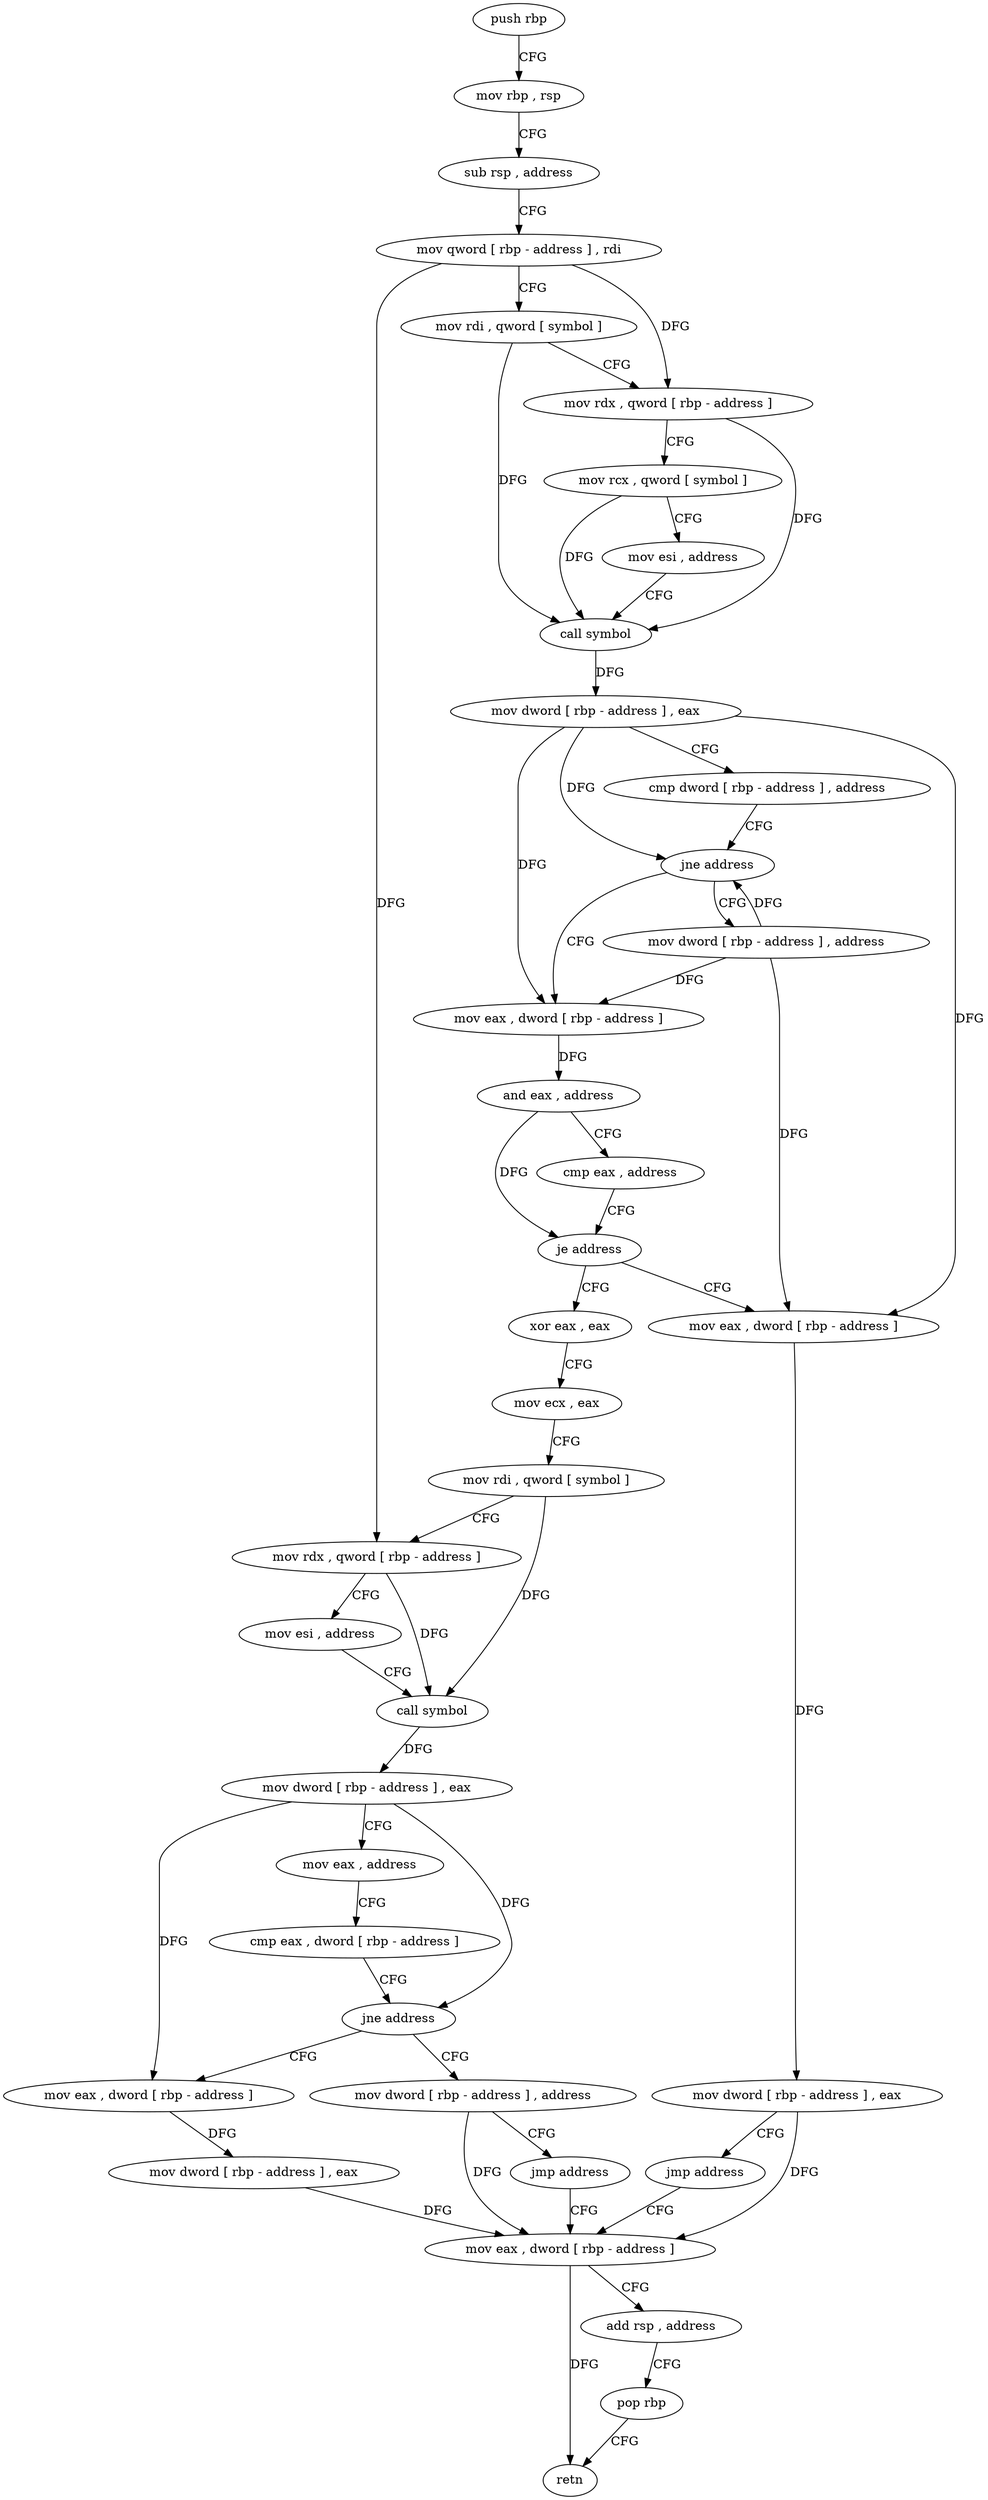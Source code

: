 digraph "func" {
"4215072" [label = "push rbp" ]
"4215073" [label = "mov rbp , rsp" ]
"4215076" [label = "sub rsp , address" ]
"4215080" [label = "mov qword [ rbp - address ] , rdi" ]
"4215084" [label = "mov rdi , qword [ symbol ]" ]
"4215092" [label = "mov rdx , qword [ rbp - address ]" ]
"4215096" [label = "mov rcx , qword [ symbol ]" ]
"4215104" [label = "mov esi , address" ]
"4215109" [label = "call symbol" ]
"4215114" [label = "mov dword [ rbp - address ] , eax" ]
"4215117" [label = "cmp dword [ rbp - address ] , address" ]
"4215121" [label = "jne address" ]
"4215134" [label = "mov eax , dword [ rbp - address ]" ]
"4215127" [label = "mov dword [ rbp - address ] , address" ]
"4215137" [label = "and eax , address" ]
"4215140" [label = "cmp eax , address" ]
"4215143" [label = "je address" ]
"4215160" [label = "xor eax , eax" ]
"4215149" [label = "mov eax , dword [ rbp - address ]" ]
"4215162" [label = "mov ecx , eax" ]
"4215164" [label = "mov rdi , qword [ symbol ]" ]
"4215172" [label = "mov rdx , qword [ rbp - address ]" ]
"4215176" [label = "mov esi , address" ]
"4215181" [label = "call symbol" ]
"4215186" [label = "mov dword [ rbp - address ] , eax" ]
"4215189" [label = "mov eax , address" ]
"4215194" [label = "cmp eax , dword [ rbp - address ]" ]
"4215197" [label = "jne address" ]
"4215215" [label = "mov eax , dword [ rbp - address ]" ]
"4215203" [label = "mov dword [ rbp - address ] , address" ]
"4215152" [label = "mov dword [ rbp - address ] , eax" ]
"4215155" [label = "jmp address" ]
"4215221" [label = "mov eax , dword [ rbp - address ]" ]
"4215218" [label = "mov dword [ rbp - address ] , eax" ]
"4215210" [label = "jmp address" ]
"4215224" [label = "add rsp , address" ]
"4215228" [label = "pop rbp" ]
"4215229" [label = "retn" ]
"4215072" -> "4215073" [ label = "CFG" ]
"4215073" -> "4215076" [ label = "CFG" ]
"4215076" -> "4215080" [ label = "CFG" ]
"4215080" -> "4215084" [ label = "CFG" ]
"4215080" -> "4215092" [ label = "DFG" ]
"4215080" -> "4215172" [ label = "DFG" ]
"4215084" -> "4215092" [ label = "CFG" ]
"4215084" -> "4215109" [ label = "DFG" ]
"4215092" -> "4215096" [ label = "CFG" ]
"4215092" -> "4215109" [ label = "DFG" ]
"4215096" -> "4215104" [ label = "CFG" ]
"4215096" -> "4215109" [ label = "DFG" ]
"4215104" -> "4215109" [ label = "CFG" ]
"4215109" -> "4215114" [ label = "DFG" ]
"4215114" -> "4215117" [ label = "CFG" ]
"4215114" -> "4215121" [ label = "DFG" ]
"4215114" -> "4215134" [ label = "DFG" ]
"4215114" -> "4215149" [ label = "DFG" ]
"4215117" -> "4215121" [ label = "CFG" ]
"4215121" -> "4215134" [ label = "CFG" ]
"4215121" -> "4215127" [ label = "CFG" ]
"4215134" -> "4215137" [ label = "DFG" ]
"4215127" -> "4215134" [ label = "DFG" ]
"4215127" -> "4215121" [ label = "DFG" ]
"4215127" -> "4215149" [ label = "DFG" ]
"4215137" -> "4215140" [ label = "CFG" ]
"4215137" -> "4215143" [ label = "DFG" ]
"4215140" -> "4215143" [ label = "CFG" ]
"4215143" -> "4215160" [ label = "CFG" ]
"4215143" -> "4215149" [ label = "CFG" ]
"4215160" -> "4215162" [ label = "CFG" ]
"4215149" -> "4215152" [ label = "DFG" ]
"4215162" -> "4215164" [ label = "CFG" ]
"4215164" -> "4215172" [ label = "CFG" ]
"4215164" -> "4215181" [ label = "DFG" ]
"4215172" -> "4215176" [ label = "CFG" ]
"4215172" -> "4215181" [ label = "DFG" ]
"4215176" -> "4215181" [ label = "CFG" ]
"4215181" -> "4215186" [ label = "DFG" ]
"4215186" -> "4215189" [ label = "CFG" ]
"4215186" -> "4215197" [ label = "DFG" ]
"4215186" -> "4215215" [ label = "DFG" ]
"4215189" -> "4215194" [ label = "CFG" ]
"4215194" -> "4215197" [ label = "CFG" ]
"4215197" -> "4215215" [ label = "CFG" ]
"4215197" -> "4215203" [ label = "CFG" ]
"4215215" -> "4215218" [ label = "DFG" ]
"4215203" -> "4215210" [ label = "CFG" ]
"4215203" -> "4215221" [ label = "DFG" ]
"4215152" -> "4215155" [ label = "CFG" ]
"4215152" -> "4215221" [ label = "DFG" ]
"4215155" -> "4215221" [ label = "CFG" ]
"4215221" -> "4215224" [ label = "CFG" ]
"4215221" -> "4215229" [ label = "DFG" ]
"4215218" -> "4215221" [ label = "DFG" ]
"4215210" -> "4215221" [ label = "CFG" ]
"4215224" -> "4215228" [ label = "CFG" ]
"4215228" -> "4215229" [ label = "CFG" ]
}

